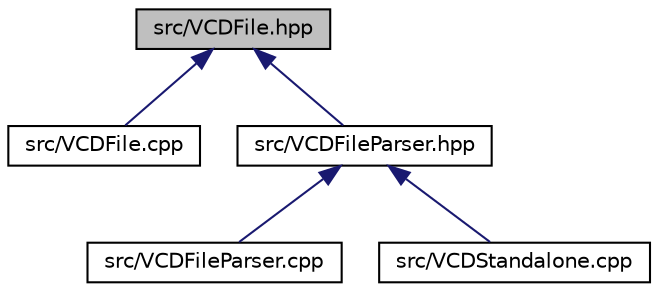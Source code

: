 digraph "src/VCDFile.hpp"
{
 // INTERACTIVE_SVG=YES
 // LATEX_PDF_SIZE
  edge [fontname="Helvetica",fontsize="10",labelfontname="Helvetica",labelfontsize="10"];
  node [fontname="Helvetica",fontsize="10",shape=record];
  Node1 [label="src/VCDFile.hpp",height=0.2,width=0.4,color="black", fillcolor="grey75", style="filled", fontcolor="black",tooltip=" "];
  Node1 -> Node2 [dir="back",color="midnightblue",fontsize="10",style="solid",fontname="Helvetica"];
  Node2 [label="src/VCDFile.cpp",height=0.2,width=0.4,color="black", fillcolor="white", style="filled",URL="$VCDFile_8cpp.html",tooltip=" "];
  Node1 -> Node3 [dir="back",color="midnightblue",fontsize="10",style="solid",fontname="Helvetica"];
  Node3 [label="src/VCDFileParser.hpp",height=0.2,width=0.4,color="black", fillcolor="white", style="filled",URL="$VCDFileParser_8hpp.html",tooltip="Contains the declaration of the parser driver class."];
  Node3 -> Node4 [dir="back",color="midnightblue",fontsize="10",style="solid",fontname="Helvetica"];
  Node4 [label="src/VCDFileParser.cpp",height=0.2,width=0.4,color="black", fillcolor="white", style="filled",URL="$VCDFileParser_8cpp.html",tooltip="Definition of the VCDFileParser class."];
  Node3 -> Node5 [dir="back",color="midnightblue",fontsize="10",style="solid",fontname="Helvetica"];
  Node5 [label="src/VCDStandalone.cpp",height=0.2,width=0.4,color="black", fillcolor="white", style="filled",URL="$VCDStandalone_8cpp.html",tooltip="Definition of the VCDFileParser class."];
}

